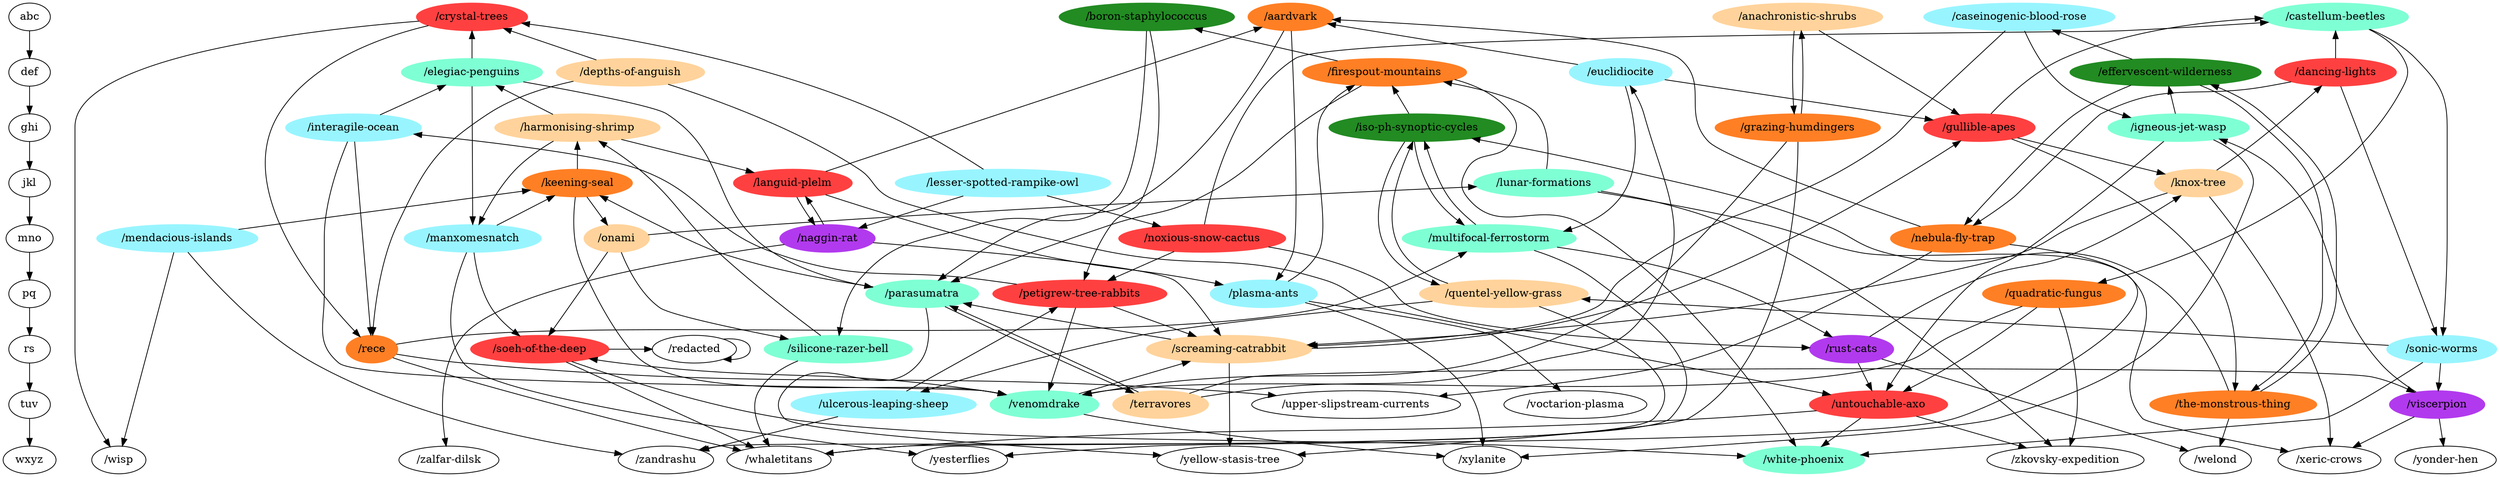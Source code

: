 digraph G {
abc->def->ghi->jkl->mno->pq->rs->tuv->wxyz;
{ rank=same;
abc;
"/boron-staphylococcus" [color=forestgreen,style=filled];
"/castellum-beetles" [color=aquamarine,style=filled];
"/crystal-trees" [color=brown1,style=filled];
"/anachronistic-shrubs" [color=burlywood1,style=filled];
"/caseinogenic-blood-rose" [color=cadetblue1,style=filled];
"/aardvark" [color=chocolate1,style=filled];
}
{ rank=same;
def;
"/effervescent-wilderness" [color=forestgreen,style=filled];
"/firespout-mountains" [color=chocolate1,style=filled];
"/dancing-lights" [color=brown1,style=filled];
"/euclidiocite" [color=cadetblue1,style=filled];
"/depths-of-anguish" [color=burlywood1,style=filled];
"/elegiac-penguins" [color=aquamarine,style=filled];
}
{ rank=same;
ghi;
"/iso-ph-synoptic-cycles" [color=forestgreen,style=filled];
"/harmonising-shrimp" [color=burlywood1,style=filled];
"/igneous-jet-wasp" [color=aquamarine,style=filled];
"/grazing-humdingers" [color=chocolate1,style=filled];
"/interagile-ocean" [color=cadetblue1,style=filled];
"/gullible-apes" [color=brown1,style=filled];
}
{ rank=same;
jkl;
"/lunar-formations" [color=aquamarine,style=filled];
"/lesser-spotted-rampike-owl" [color=cadetblue1,style=filled];
"/languid-plelm" [color=brown1,style=filled];
"/knox-tree" [color=burlywood1,style=filled];
"/keening-seal" [color=chocolate1,style=filled];
}
{ rank=same;
mno;
"/naggin-rat" [color=darkorchid2,style=filled];
"/multifocal-ferrostorm" [color=aquamarine,style=filled];
"/nebula-fly-trap" [color=chocolate1,style=filled];
"/noxious-snow-cactus" [color=brown1,style=filled];
"/mendacious-islands" [color=cadetblue1,style=filled];
"/onami" [color=burlywood1,style=filled];
"/manxomesnatch" [color=cadetblue1,style=filled];
}
{ rank=same;
pq;
"/petigrew-tree-rabbits" [color=brown1,style=filled];
"/quentel-yellow-grass" [color=burlywood1,style=filled];
"/quadratic-fungus" [color=chocolate1,style=filled];
"/parasumatra" [color=aquamarine,style=filled];
"/plasma-ants" [color=cadetblue1,style=filled];
}
{ rank=same;
rs;
"/soeh-of-the-deep" [color=brown1,style=filled];
"/rece" [color=chocolate1,style=filled];
"/rust-cats" [color=darkorchid2,style=filled];
"/sonic-worms" [color=cadetblue1,style=filled];
"/silicone-razer-bell" [color=aquamarine,style=filled];
"/redacted";
"/screaming-catrabbit" [color=burlywood1,style=filled];
}
{ rank=same;
tuv;
"/untouchable-axo" [color=brown1,style=filled];
"/upper-slipstream-currents";
"/venomdrake" [color=aquamarine,style=filled];
"/viscerpion" [color=darkorchid2,style=filled];
"/ulcerous-leaping-sheep" [color=cadetblue1,style=filled];
"/the-monstrous-thing" [color=chocolate1,style=filled];
"/voctarion-plasma";
"/terravores" [color=burlywood1,style=filled];
}
{ rank=same;
wxyz;
"/xeric-crows";
"/zalfar-dilsk";
"/wisp";
"/yonder-hen";
"/welond";
"/zandrashu";
"/yesterflies";
"/yellow-stasis-tree";
"/whaletitans";
"/white-phoenix" [color=aquamarine,style=filled];
"/xylanite";
"/zkovsky-expedition";
}
"/lunar-formations" -> "/firespout-mountains";
"/lunar-formations" -> "/xeric-crows";
"/lunar-formations" -> "/zkovsky-expedition";
"/naggin-rat" -> "/zalfar-dilsk";
"/naggin-rat" -> "/languid-plelm";
"/naggin-rat" -> "/screaming-catrabbit";
"/iso-ph-synoptic-cycles" -> "/multifocal-ferrostorm";
"/iso-ph-synoptic-cycles" -> "/firespout-mountains";
"/iso-ph-synoptic-cycles" -> "/quentel-yellow-grass";
"/multifocal-ferrostorm" -> "/iso-ph-synoptic-cycles";
"/multifocal-ferrostorm" -> "/rust-cats";
"/multifocal-ferrostorm" -> "/whaletitans";
"/effervescent-wilderness" -> "/nebula-fly-trap";
"/effervescent-wilderness" -> "/the-monstrous-thing";
"/effervescent-wilderness" -> "/caseinogenic-blood-rose";
"/harmonising-shrimp" -> "/languid-plelm";
"/harmonising-shrimp" -> "/elegiac-penguins";
"/harmonising-shrimp" -> "/manxomesnatch";
"/soeh-of-the-deep" -> "/whaletitans";
"/soeh-of-the-deep" -> "/white-phoenix";
"/soeh-of-the-deep" -> "/redacted";
"/boron-staphylococcus" -> "/petigrew-tree-rabbits";
"/boron-staphylococcus" -> "/silicone-razer-bell";
"/untouchable-axo" -> "/whaletitans";
"/untouchable-axo" -> "/white-phoenix";
"/untouchable-axo" -> "/zkovsky-expedition";
"/castellum-beetles" -> "/quadratic-fungus";
"/castellum-beetles" -> "/sonic-worms";
"/firespout-mountains" -> "/boron-staphylococcus";
"/firespout-mountains" -> "/parasumatra";
"/firespout-mountains" -> "/white-phoenix";
"/nebula-fly-trap" -> "/upper-slipstream-currents";
"/nebula-fly-trap" -> "/yesterflies";
"/nebula-fly-trap" -> "/aardvark";
"/igneous-jet-wasp" -> "/effervescent-wilderness";
"/igneous-jet-wasp" -> "/untouchable-axo";
"/igneous-jet-wasp" -> "/xylanite";
"/lesser-spotted-rampike-owl" -> "/naggin-rat";
"/lesser-spotted-rampike-owl" -> "/noxious-snow-cactus";
"/lesser-spotted-rampike-owl" -> "/crystal-trees";
"/venomdrake" -> "/soeh-of-the-deep";
"/venomdrake" -> "/xylanite";
"/venomdrake" -> "/screaming-catrabbit";
"/petigrew-tree-rabbits" -> "/venomdrake";
"/petigrew-tree-rabbits" -> "/interagile-ocean";
"/petigrew-tree-rabbits" -> "/screaming-catrabbit";
"/quentel-yellow-grass" -> "/iso-ph-synoptic-cycles";
"/quentel-yellow-grass" -> "/zandrashu";
"/quentel-yellow-grass" -> "/ulcerous-leaping-sheep";
"/noxious-snow-cactus" -> "/castellum-beetles";
"/noxious-snow-cactus" -> "/petigrew-tree-rabbits";
"/noxious-snow-cactus" -> "/rust-cats";
"/grazing-humdingers" -> "/venomdrake";
"/grazing-humdingers" -> "/yellow-stasis-tree";
"/grazing-humdingers" -> "/anachronistic-shrubs";
"/viscerpion" -> "/xeric-crows";
"/viscerpion" -> "/igneous-jet-wasp";
"/viscerpion" -> "/yonder-hen";
"/mendacious-islands" -> "/wisp";
"/mendacious-islands" -> "/zandrashu";
"/mendacious-islands" -> "/keening-seal";
"/dancing-lights" -> "/castellum-beetles";
"/dancing-lights" -> "/nebula-fly-trap";
"/dancing-lights" -> "/sonic-worms";
"/rece" -> "/multifocal-ferrostorm";
"/rece" -> "/upper-slipstream-currents";
"/rece" -> "/whaletitans";
"/languid-plelm" -> "/naggin-rat";
"/languid-plelm" -> "/plasma-ants";
"/languid-plelm" -> "/aardvark";
"/interagile-ocean" -> "/venomdrake";
"/interagile-ocean" -> "/rece";
"/interagile-ocean" -> "/elegiac-penguins";
"/ulcerous-leaping-sheep" -> "/petigrew-tree-rabbits";
"/ulcerous-leaping-sheep" -> "/zandrashu";
"/quadratic-fungus" -> "/untouchable-axo";
"/quadratic-fungus" -> "/venomdrake";
"/quadratic-fungus" -> "/zkovsky-expedition";
"/rust-cats" -> "/untouchable-axo";
"/rust-cats" -> "/welond";
"/rust-cats" -> "/knox-tree";
"/euclidiocite" -> "/multifocal-ferrostorm";
"/euclidiocite" -> "/gullible-apes";
"/euclidiocite" -> "/aardvark";
"/sonic-worms" -> "/quentel-yellow-grass";
"/sonic-worms" -> "/viscerpion";
"/sonic-worms" -> "/white-phoenix";
"/crystal-trees" -> "/wisp";
"/crystal-trees" -> "/rece";
"/silicone-razer-bell" -> "/harmonising-shrimp";
"/silicone-razer-bell" -> "/whaletitans";
"/depths-of-anguish" -> "/untouchable-axo";
"/depths-of-anguish" -> "/rece";
"/depths-of-anguish" -> "/crystal-trees";
"/elegiac-penguins" -> "/crystal-trees";
"/elegiac-penguins" -> "/parasumatra";
"/elegiac-penguins" -> "/manxomesnatch";
"/the-monstrous-thing" -> "/iso-ph-synoptic-cycles";
"/the-monstrous-thing" -> "/effervescent-wilderness";
"/the-monstrous-thing" -> "/welond";
"/onami" -> "/lunar-formations";
"/onami" -> "/soeh-of-the-deep";
"/onami" -> "/silicone-razer-bell";
"/gullible-apes" -> "/castellum-beetles";
"/gullible-apes" -> "/the-monstrous-thing";
"/gullible-apes" -> "/knox-tree";
"/knox-tree" -> "/xeric-crows";
"/knox-tree" -> "/dancing-lights";
"/knox-tree" -> "/screaming-catrabbit";
"/parasumatra" -> "/yellow-stasis-tree";
"/parasumatra" -> "/keening-seal";
"/parasumatra" -> "/terravores";
"/manxomesnatch" -> "/soeh-of-the-deep";
"/manxomesnatch" -> "/yesterflies";
"/manxomesnatch" -> "/keening-seal";
"/redacted" -> "/redacted";
"/plasma-ants" -> "/firespout-mountains";
"/plasma-ants" -> "/xylanite";
"/plasma-ants" -> "/voctarion-plasma";
"/anachronistic-shrubs" -> "/grazing-humdingers";
"/anachronistic-shrubs" -> "/gullible-apes";
"/keening-seal" -> "/harmonising-shrimp";
"/keening-seal" -> "/venomdrake";
"/keening-seal" -> "/onami";
"/caseinogenic-blood-rose" -> "/igneous-jet-wasp";
"/caseinogenic-blood-rose" -> "/screaming-catrabbit";
"/terravores" -> "/viscerpion";
"/terravores" -> "/euclidiocite";
"/terravores" -> "/parasumatra";
"/screaming-catrabbit" -> "/yellow-stasis-tree";
"/screaming-catrabbit" -> "/gullible-apes";
"/screaming-catrabbit" -> "/parasumatra";
"/aardvark" -> "/parasumatra";
"/aardvark" -> "/plasma-ants";
}
